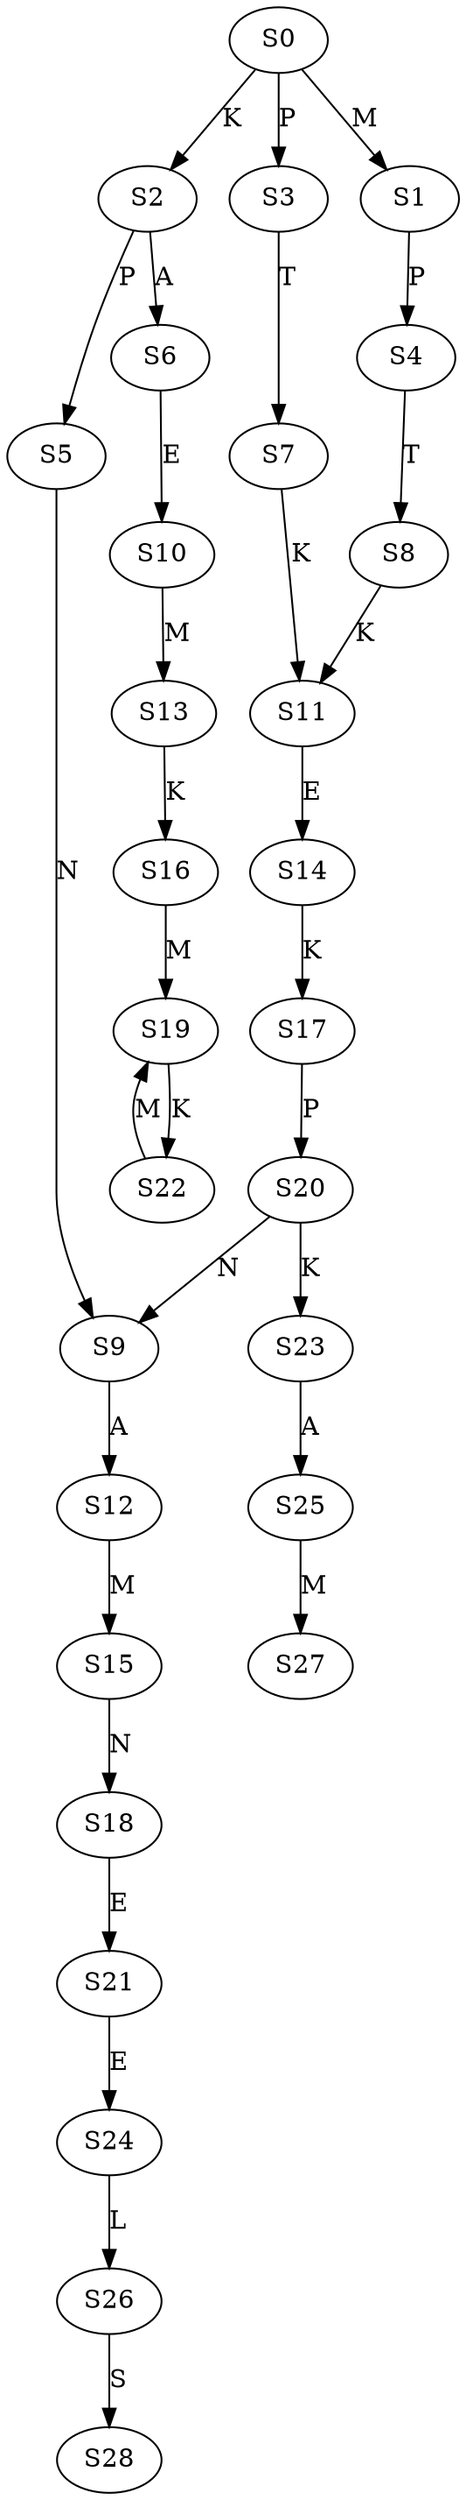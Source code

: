 strict digraph  {
	S0 -> S1 [ label = M ];
	S0 -> S2 [ label = K ];
	S0 -> S3 [ label = P ];
	S1 -> S4 [ label = P ];
	S2 -> S5 [ label = P ];
	S2 -> S6 [ label = A ];
	S3 -> S7 [ label = T ];
	S4 -> S8 [ label = T ];
	S5 -> S9 [ label = N ];
	S6 -> S10 [ label = E ];
	S7 -> S11 [ label = K ];
	S8 -> S11 [ label = K ];
	S9 -> S12 [ label = A ];
	S10 -> S13 [ label = M ];
	S11 -> S14 [ label = E ];
	S12 -> S15 [ label = M ];
	S13 -> S16 [ label = K ];
	S14 -> S17 [ label = K ];
	S15 -> S18 [ label = N ];
	S16 -> S19 [ label = M ];
	S17 -> S20 [ label = P ];
	S18 -> S21 [ label = E ];
	S19 -> S22 [ label = K ];
	S20 -> S23 [ label = K ];
	S20 -> S9 [ label = N ];
	S21 -> S24 [ label = E ];
	S22 -> S19 [ label = M ];
	S23 -> S25 [ label = A ];
	S24 -> S26 [ label = L ];
	S25 -> S27 [ label = M ];
	S26 -> S28 [ label = S ];
}
